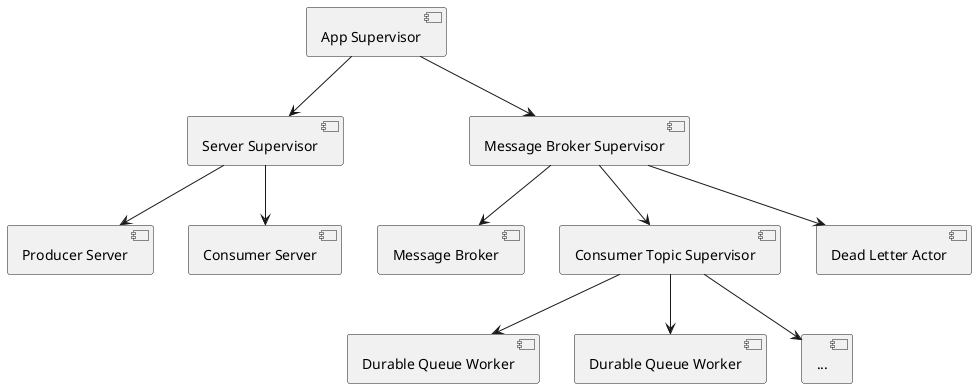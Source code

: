 @startuml
[App Supervisor] as AS
[Server Supervisor] as SS
[Producer Server] as PServ
[Consumer Server] as CServ
[Message Broker Supervisor] as MBS
[Message Broker] as MB
[Consumer Topic Supervisor] as CS
[Dead Letter Actor] as DLA
[Durable Queue Worker] as DQ1
[Durable Queue Worker] as DQ2
[...] as DQ3
AS --> MBS
AS --> SS
SS --> PServ
SS --> CServ
MBS --> CS
MBS --> MB
MBS --> DLA
CS --> DQ1
CS --> DQ2
CS --> DQ3
@enduml